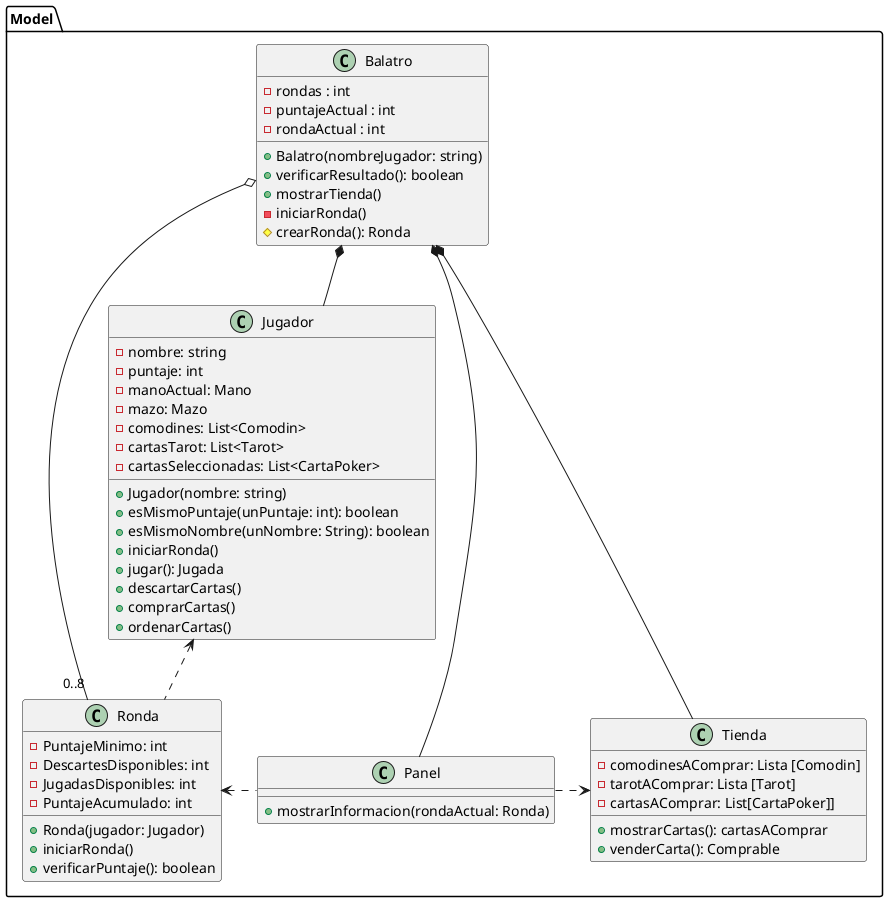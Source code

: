 @startuml

package Model {

class Balatro {
    - rondas : int
    - puntajeActual : int
    - rondaActual : int
    + Balatro(nombreJugador: string)
    +verificarResultado(): boolean
    + mostrarTienda()
    - iniciarRonda()
    # crearRonda(): Ronda
}

class Jugador {
    - nombre: string
    - puntaje: int
    - manoActual: Mano
    - mazo: Mazo
    - comodines: List<Comodin>
    - cartasTarot: List<Tarot>
    - cartasSeleccionadas: List<CartaPoker>
    + Jugador(nombre: string)
    + esMismoPuntaje(unPuntaje: int): boolean
    + esMismoNombre(unNombre: String): boolean
    + iniciarRonda()
    + jugar(): Jugada
    + descartarCartas()
    + comprarCartas()
    + ordenarCartas()
}

class Tienda {
    - comodinesAComprar: Lista [Comodin]
    - tarotAComprar: Lista [Tarot]
    - cartasAComprar: List[CartaPoker]]
    + mostrarCartas(): cartasAComprar
    + venderCarta(): Comprable
}

class Ronda {
    - PuntajeMinimo: int
    - DescartesDisponibles: int
    - JugadasDisponibles: int
    - PuntajeAcumulado: int
    + Ronda(jugador: Jugador)
    + iniciarRonda()
    + verificarPuntaje(): boolean
}

class Panel {
    + mostrarInformacion(rondaActual: Ronda)
}

Balatro *-- Jugador
Balatro *-- Tienda
Balatro o-- "0..8" Ronda
Balatro *-- Panel
Ronda .up.> Jugador
Panel .left.> Ronda
Panel .right.> Tienda
}
@enduml
